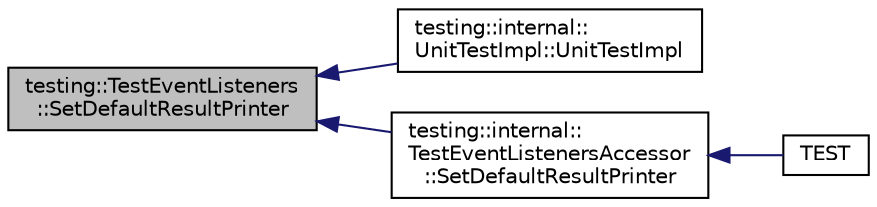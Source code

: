 digraph "testing::TestEventListeners::SetDefaultResultPrinter"
{
  edge [fontname="Helvetica",fontsize="10",labelfontname="Helvetica",labelfontsize="10"];
  node [fontname="Helvetica",fontsize="10",shape=record];
  rankdir="LR";
  Node78 [label="testing::TestEventListeners\l::SetDefaultResultPrinter",height=0.2,width=0.4,color="black", fillcolor="grey75", style="filled", fontcolor="black"];
  Node78 -> Node79 [dir="back",color="midnightblue",fontsize="10",style="solid",fontname="Helvetica"];
  Node79 [label="testing::internal::\lUnitTestImpl::UnitTestImpl",height=0.2,width=0.4,color="black", fillcolor="white", style="filled",URL="$d7/dda/classtesting_1_1internal_1_1_unit_test_impl.html#a5fb75faa88ee71f26e16473455b70839"];
  Node78 -> Node80 [dir="back",color="midnightblue",fontsize="10",style="solid",fontname="Helvetica"];
  Node80 [label="testing::internal::\lTestEventListenersAccessor\l::SetDefaultResultPrinter",height=0.2,width=0.4,color="black", fillcolor="white", style="filled",URL="$d6/d5c/classtesting_1_1internal_1_1_test_event_listeners_accessor.html#ac8886c7cea5a4ad39aed276d3f58da75"];
  Node80 -> Node81 [dir="back",color="midnightblue",fontsize="10",style="solid",fontname="Helvetica"];
  Node81 [label="TEST",height=0.2,width=0.4,color="black", fillcolor="white", style="filled",URL="$df/d01/gtest__unittest_8cc.html#a1d1592cafc34c09de7a810a7c4855162"];
}
